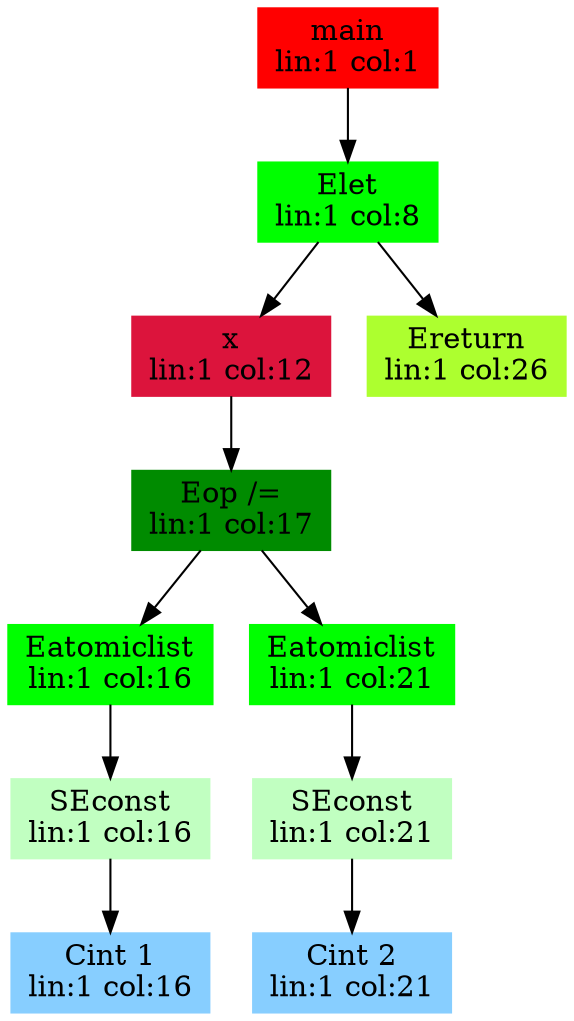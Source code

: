 digraph G {
node [shape=box]
0 [label="main
lin:1 col:1",color=red, style=filled]
1 [label="Elet
lin:1 col:8",color=green,style=filled]
0 -> 1
2 [label="x
lin:1 col:12",color=crimson, style=filled]
1 -> 2
3 [label="Eop /=
lin:1 col:17",color=green4,style=filled]
2 -> 3
4 [label="Eatomiclist
lin:1 col:16",color=green,style=filled]
3 -> 4
5 [label="SEconst
lin:1 col:16",color=darkseagreen1,style=filled]
4 -> 5
6 [label="Cint 1
lin:1 col:16",color=skyblue1,style=filled]
5 -> 6
7 [label="Eatomiclist
lin:1 col:21",color=green,style=filled]
3 -> 7
8 [label="SEconst
lin:1 col:21",color=darkseagreen1,style=filled]
7 -> 8
9 [label="Cint 2
lin:1 col:21",color=skyblue1,style=filled]
8 -> 9
10 [label="Ereturn
lin:1 col:26",color=greenyellow,style=filled]
1 -> 10

}
